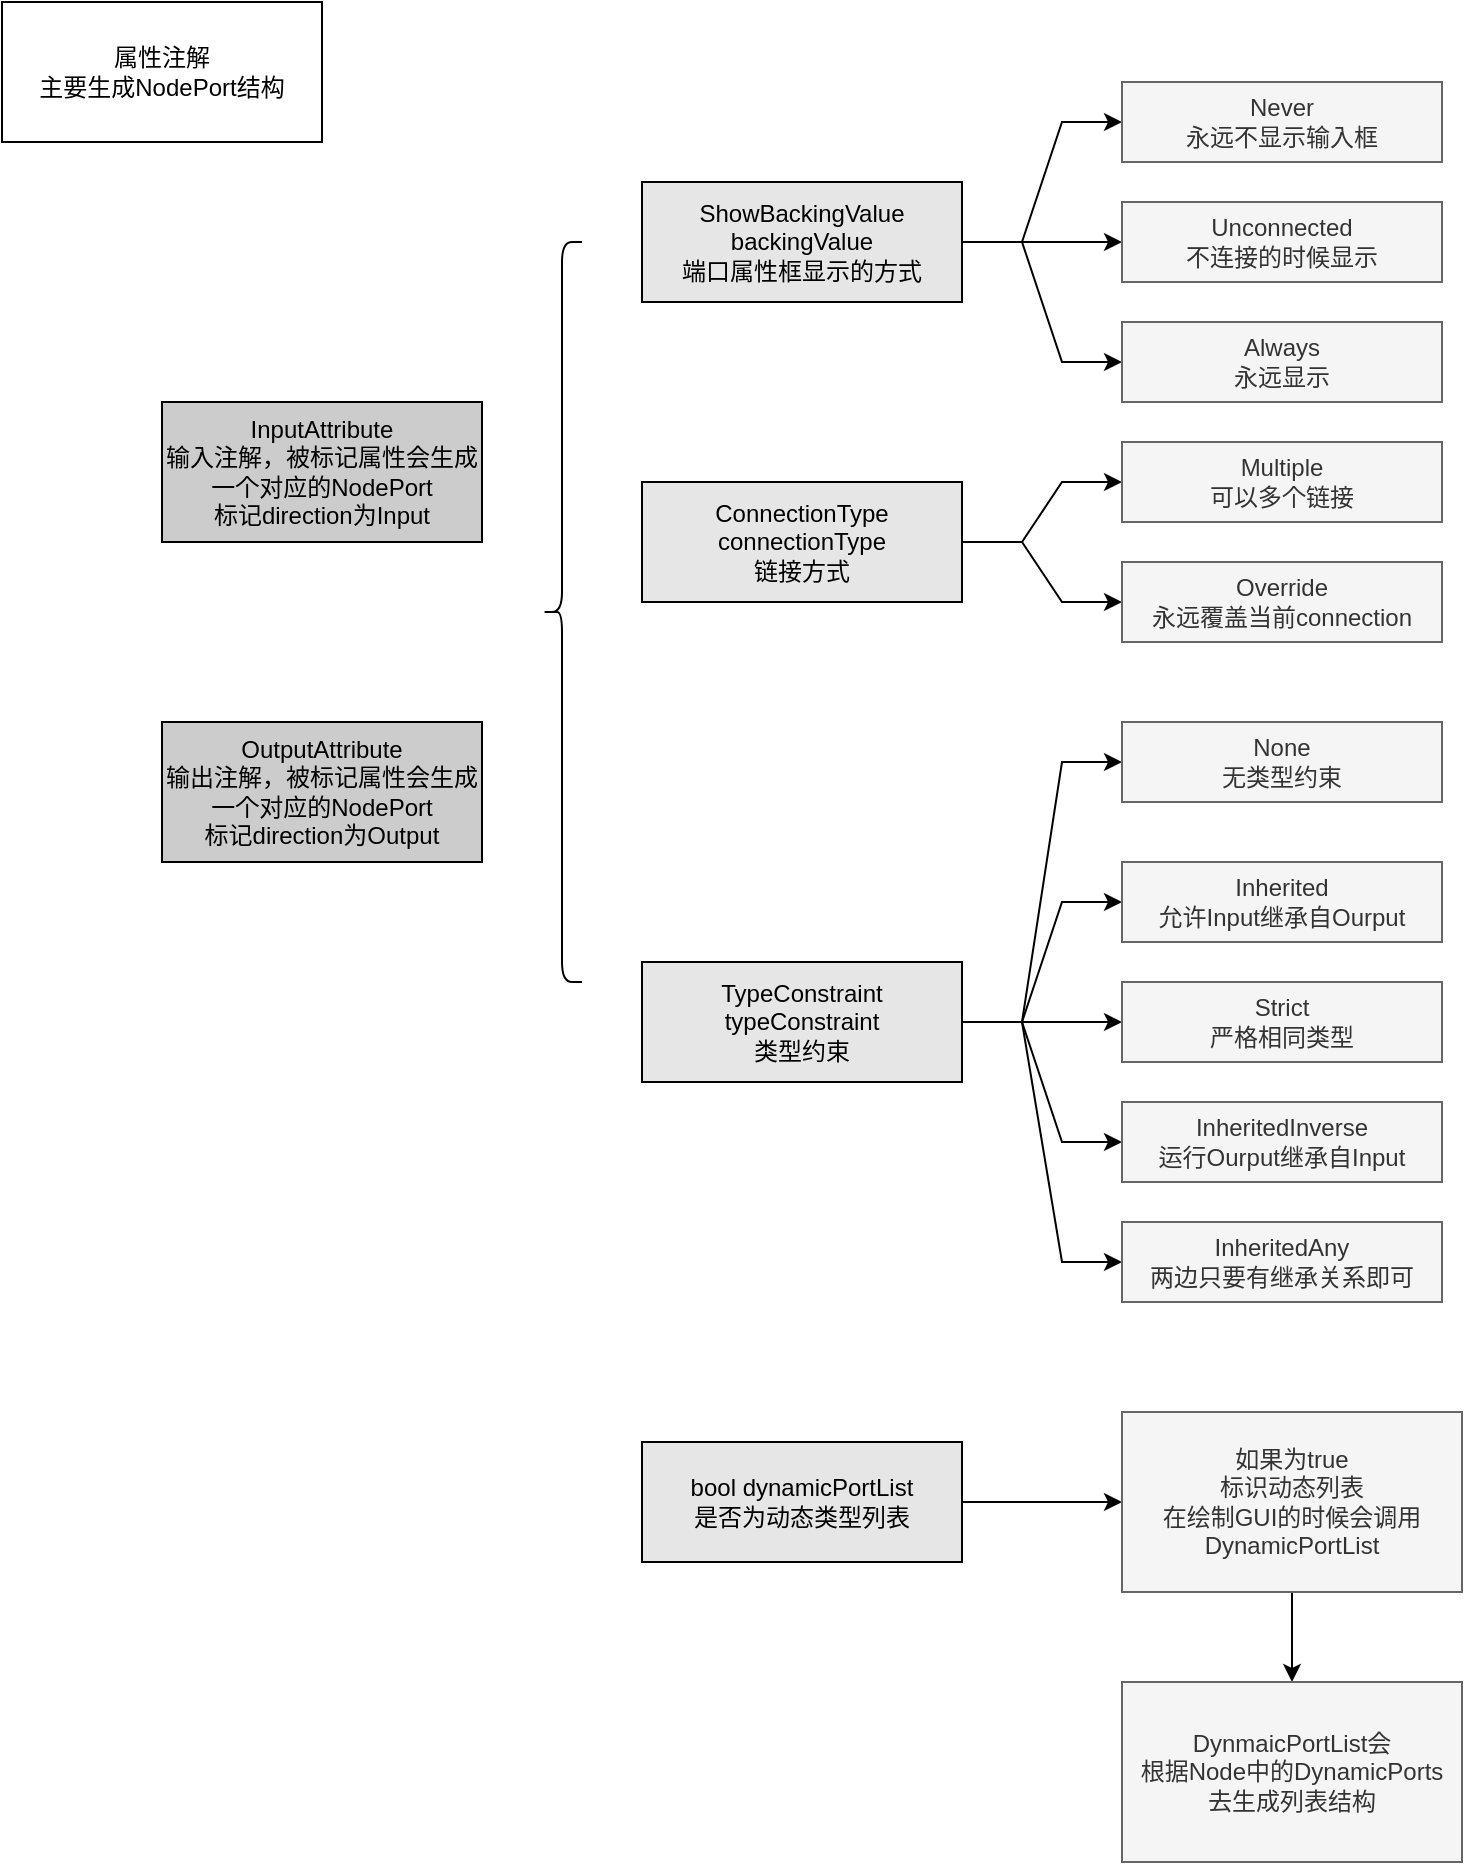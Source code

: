 <mxfile version="16.0.2" type="device"><diagram id="S6ZCHjdO4E-mN7pGCK1H" name="第 1 页"><mxGraphModel dx="1102" dy="865" grid="1" gridSize="10" guides="1" tooltips="1" connect="1" arrows="1" fold="1" page="1" pageScale="1" pageWidth="827" pageHeight="1169" math="0" shadow="0"><root><mxCell id="0"/><mxCell id="1" parent="0"/><mxCell id="fAoKmr8APeq-ufI6blum-2" value="属性注解&lt;br&gt;主要生成NodePort结构" style="rounded=0;whiteSpace=wrap;html=1;" vertex="1" parent="1"><mxGeometry y="40" width="160" height="70" as="geometry"/></mxCell><mxCell id="fAoKmr8APeq-ufI6blum-3" value="InputAttribute&lt;br&gt;输入注解，被标记属性会生成一个对应的NodePort&lt;br&gt;标记direction为Input" style="rounded=0;whiteSpace=wrap;html=1;fillColor=#CCCCCC;" vertex="1" parent="1"><mxGeometry x="80" y="240" width="160" height="70" as="geometry"/></mxCell><mxCell id="fAoKmr8APeq-ufI6blum-4" value="OutputAttribute&lt;br&gt;输出注解，被标记属性会生成一个对应的NodePort&lt;br&gt;标记direction为Output" style="rounded=0;whiteSpace=wrap;html=1;fillColor=#CCCCCC;" vertex="1" parent="1"><mxGeometry x="80" y="400" width="160" height="70" as="geometry"/></mxCell><mxCell id="fAoKmr8APeq-ufI6blum-11" style="edgeStyle=entityRelationEdgeStyle;rounded=0;orthogonalLoop=1;jettySize=auto;html=1;entryX=0;entryY=0.5;entryDx=0;entryDy=0;" edge="1" parent="1" source="fAoKmr8APeq-ufI6blum-5" target="fAoKmr8APeq-ufI6blum-8"><mxGeometry relative="1" as="geometry"/></mxCell><mxCell id="fAoKmr8APeq-ufI6blum-12" style="edgeStyle=entityRelationEdgeStyle;rounded=0;orthogonalLoop=1;jettySize=auto;html=1;" edge="1" parent="1" source="fAoKmr8APeq-ufI6blum-5" target="fAoKmr8APeq-ufI6blum-9"><mxGeometry relative="1" as="geometry"/></mxCell><mxCell id="fAoKmr8APeq-ufI6blum-13" style="edgeStyle=entityRelationEdgeStyle;rounded=0;orthogonalLoop=1;jettySize=auto;html=1;" edge="1" parent="1" source="fAoKmr8APeq-ufI6blum-5" target="fAoKmr8APeq-ufI6blum-10"><mxGeometry relative="1" as="geometry"/></mxCell><mxCell id="fAoKmr8APeq-ufI6blum-5" value="ShowBackingValue backingValue&lt;br&gt;端口属性框显示的方式" style="rounded=0;whiteSpace=wrap;html=1;fillColor=#E6E6E6;" vertex="1" parent="1"><mxGeometry x="320" y="130" width="160" height="60" as="geometry"/></mxCell><mxCell id="fAoKmr8APeq-ufI6blum-6" value="" style="shape=curlyBracket;whiteSpace=wrap;html=1;rounded=1;fillColor=#CCCCCC;" vertex="1" parent="1"><mxGeometry x="270" y="160" width="20" height="370" as="geometry"/></mxCell><mxCell id="fAoKmr8APeq-ufI6blum-16" style="edgeStyle=entityRelationEdgeStyle;rounded=0;orthogonalLoop=1;jettySize=auto;html=1;" edge="1" parent="1" source="fAoKmr8APeq-ufI6blum-7" target="fAoKmr8APeq-ufI6blum-14"><mxGeometry relative="1" as="geometry"/></mxCell><mxCell id="fAoKmr8APeq-ufI6blum-17" style="edgeStyle=entityRelationEdgeStyle;rounded=0;orthogonalLoop=1;jettySize=auto;html=1;" edge="1" parent="1" source="fAoKmr8APeq-ufI6blum-7" target="fAoKmr8APeq-ufI6blum-15"><mxGeometry relative="1" as="geometry"/></mxCell><mxCell id="fAoKmr8APeq-ufI6blum-7" value="ConnectionType connectionType&lt;br&gt;链接方式" style="rounded=0;whiteSpace=wrap;html=1;fillColor=#E6E6E6;" vertex="1" parent="1"><mxGeometry x="320" y="280" width="160" height="60" as="geometry"/></mxCell><mxCell id="fAoKmr8APeq-ufI6blum-8" value="Never&lt;br&gt;永远不显示输入框" style="rounded=0;whiteSpace=wrap;html=1;fillColor=#f5f5f5;fontColor=#333333;strokeColor=#666666;" vertex="1" parent="1"><mxGeometry x="560" y="80" width="160" height="40" as="geometry"/></mxCell><mxCell id="fAoKmr8APeq-ufI6blum-9" value="Unconnected&lt;br&gt;不连接的时候显示" style="rounded=0;whiteSpace=wrap;html=1;fillColor=#f5f5f5;fontColor=#333333;strokeColor=#666666;" vertex="1" parent="1"><mxGeometry x="560" y="140" width="160" height="40" as="geometry"/></mxCell><mxCell id="fAoKmr8APeq-ufI6blum-10" value="Always&lt;br&gt;永远显示" style="rounded=0;whiteSpace=wrap;html=1;fillColor=#f5f5f5;fontColor=#333333;strokeColor=#666666;" vertex="1" parent="1"><mxGeometry x="560" y="200" width="160" height="40" as="geometry"/></mxCell><mxCell id="fAoKmr8APeq-ufI6blum-14" value="Multiple&lt;br&gt;可以多个链接" style="rounded=0;whiteSpace=wrap;html=1;fillColor=#f5f5f5;fontColor=#333333;strokeColor=#666666;" vertex="1" parent="1"><mxGeometry x="560" y="260" width="160" height="40" as="geometry"/></mxCell><mxCell id="fAoKmr8APeq-ufI6blum-15" value="Override&lt;br&gt;永远覆盖当前connection" style="rounded=0;whiteSpace=wrap;html=1;fillColor=#f5f5f5;fontColor=#333333;strokeColor=#666666;" vertex="1" parent="1"><mxGeometry x="560" y="320" width="160" height="40" as="geometry"/></mxCell><mxCell id="fAoKmr8APeq-ufI6blum-21" style="edgeStyle=entityRelationEdgeStyle;rounded=0;orthogonalLoop=1;jettySize=auto;html=1;" edge="1" parent="1" source="fAoKmr8APeq-ufI6blum-18" target="fAoKmr8APeq-ufI6blum-19"><mxGeometry relative="1" as="geometry"/></mxCell><mxCell id="fAoKmr8APeq-ufI6blum-25" style="edgeStyle=entityRelationEdgeStyle;rounded=0;orthogonalLoop=1;jettySize=auto;html=1;" edge="1" parent="1" source="fAoKmr8APeq-ufI6blum-18" target="fAoKmr8APeq-ufI6blum-20"><mxGeometry relative="1" as="geometry"/></mxCell><mxCell id="fAoKmr8APeq-ufI6blum-26" style="edgeStyle=entityRelationEdgeStyle;rounded=0;orthogonalLoop=1;jettySize=auto;html=1;" edge="1" parent="1" source="fAoKmr8APeq-ufI6blum-18" target="fAoKmr8APeq-ufI6blum-22"><mxGeometry relative="1" as="geometry"/></mxCell><mxCell id="fAoKmr8APeq-ufI6blum-27" style="edgeStyle=entityRelationEdgeStyle;rounded=0;orthogonalLoop=1;jettySize=auto;html=1;" edge="1" parent="1" source="fAoKmr8APeq-ufI6blum-18" target="fAoKmr8APeq-ufI6blum-23"><mxGeometry relative="1" as="geometry"/></mxCell><mxCell id="fAoKmr8APeq-ufI6blum-28" style="edgeStyle=entityRelationEdgeStyle;rounded=0;orthogonalLoop=1;jettySize=auto;html=1;" edge="1" parent="1" source="fAoKmr8APeq-ufI6blum-18" target="fAoKmr8APeq-ufI6blum-24"><mxGeometry relative="1" as="geometry"/></mxCell><mxCell id="fAoKmr8APeq-ufI6blum-18" value="TypeConstraint typeConstraint&lt;br&gt;类型约束" style="rounded=0;whiteSpace=wrap;html=1;fillColor=#E6E6E6;" vertex="1" parent="1"><mxGeometry x="320" y="520" width="160" height="60" as="geometry"/></mxCell><mxCell id="fAoKmr8APeq-ufI6blum-19" value="None&lt;br&gt;无类型约束" style="rounded=0;whiteSpace=wrap;html=1;fillColor=#f5f5f5;fontColor=#333333;strokeColor=#666666;" vertex="1" parent="1"><mxGeometry x="560" y="400" width="160" height="40" as="geometry"/></mxCell><mxCell id="fAoKmr8APeq-ufI6blum-20" value="Inherited&lt;br&gt;允许Input继承自Ourput" style="rounded=0;whiteSpace=wrap;html=1;fillColor=#f5f5f5;fontColor=#333333;strokeColor=#666666;" vertex="1" parent="1"><mxGeometry x="560" y="470" width="160" height="40" as="geometry"/></mxCell><mxCell id="fAoKmr8APeq-ufI6blum-22" value="Strict&lt;br&gt;严格相同类型" style="rounded=0;whiteSpace=wrap;html=1;fillColor=#f5f5f5;fontColor=#333333;strokeColor=#666666;" vertex="1" parent="1"><mxGeometry x="560" y="530" width="160" height="40" as="geometry"/></mxCell><mxCell id="fAoKmr8APeq-ufI6blum-23" value="InheritedInverse&lt;br&gt;运行Ourput继承自Input" style="rounded=0;whiteSpace=wrap;html=1;fillColor=#f5f5f5;fontColor=#333333;strokeColor=#666666;" vertex="1" parent="1"><mxGeometry x="560" y="590" width="160" height="40" as="geometry"/></mxCell><mxCell id="fAoKmr8APeq-ufI6blum-24" value="InheritedAny&lt;br&gt;两边只要有继承关系即可" style="rounded=0;whiteSpace=wrap;html=1;fillColor=#f5f5f5;fontColor=#333333;strokeColor=#666666;" vertex="1" parent="1"><mxGeometry x="560" y="650" width="160" height="40" as="geometry"/></mxCell><mxCell id="fAoKmr8APeq-ufI6blum-31" style="edgeStyle=entityRelationEdgeStyle;rounded=0;orthogonalLoop=1;jettySize=auto;html=1;" edge="1" parent="1" source="fAoKmr8APeq-ufI6blum-29" target="fAoKmr8APeq-ufI6blum-30"><mxGeometry relative="1" as="geometry"/></mxCell><mxCell id="fAoKmr8APeq-ufI6blum-29" value="bool dynamicPortList&lt;br&gt;是否为动态类型列表" style="rounded=0;whiteSpace=wrap;html=1;fillColor=#E6E6E6;" vertex="1" parent="1"><mxGeometry x="320" y="760" width="160" height="60" as="geometry"/></mxCell><mxCell id="fAoKmr8APeq-ufI6blum-35" style="edgeStyle=orthogonalEdgeStyle;rounded=0;orthogonalLoop=1;jettySize=auto;html=1;" edge="1" parent="1" source="fAoKmr8APeq-ufI6blum-30" target="fAoKmr8APeq-ufI6blum-32"><mxGeometry relative="1" as="geometry"/></mxCell><mxCell id="fAoKmr8APeq-ufI6blum-30" value="如果为true&lt;br&gt;标识动态列表&lt;br&gt;在绘制GUI的时候会调用&lt;br&gt;DynamicPortList" style="rounded=0;whiteSpace=wrap;html=1;fillColor=#f5f5f5;fontColor=#333333;strokeColor=#666666;" vertex="1" parent="1"><mxGeometry x="560" y="745" width="170" height="90" as="geometry"/></mxCell><mxCell id="fAoKmr8APeq-ufI6blum-32" value="DynmaicPortList会&lt;br&gt;根据Node中的DynamicPorts&lt;br&gt;去生成列表结构" style="rounded=0;whiteSpace=wrap;html=1;fillColor=#f5f5f5;fontColor=#333333;strokeColor=#666666;" vertex="1" parent="1"><mxGeometry x="560" y="880" width="170" height="90" as="geometry"/></mxCell></root></mxGraphModel></diagram></mxfile>